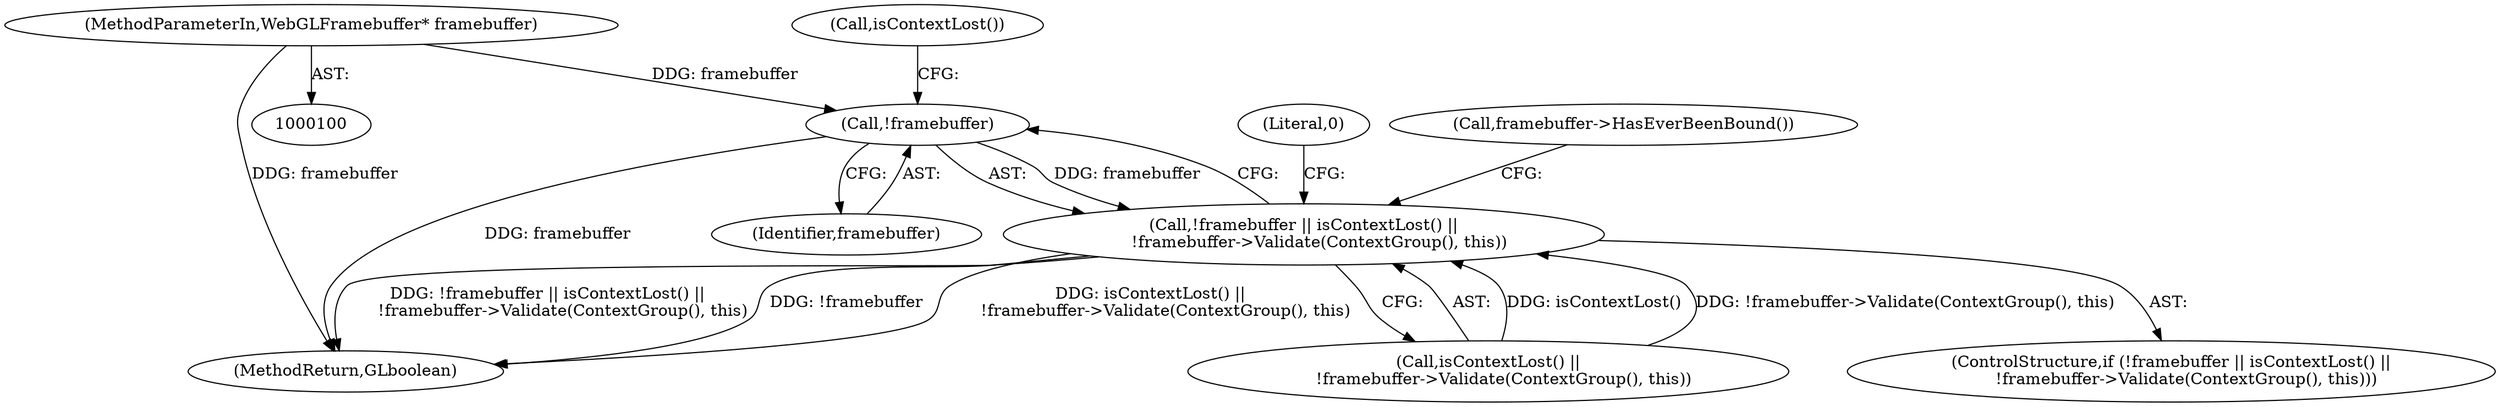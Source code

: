 digraph "0_Chrome_98095c718d7580b5d6715e5bfd8698234ecb4470_6@pointer" {
"1000105" [label="(Call,!framebuffer)"];
"1000101" [label="(MethodParameterIn,WebGLFramebuffer* framebuffer)"];
"1000104" [label="(Call,!framebuffer || isContextLost() ||\n      !framebuffer->Validate(ContextGroup(), this))"];
"1000103" [label="(ControlStructure,if (!framebuffer || isContextLost() ||\n      !framebuffer->Validate(ContextGroup(), this)))"];
"1000114" [label="(Literal,0)"];
"1000127" [label="(MethodReturn,GLboolean)"];
"1000105" [label="(Call,!framebuffer)"];
"1000101" [label="(MethodParameterIn,WebGLFramebuffer* framebuffer)"];
"1000117" [label="(Call,framebuffer->HasEverBeenBound())"];
"1000108" [label="(Call,isContextLost())"];
"1000106" [label="(Identifier,framebuffer)"];
"1000104" [label="(Call,!framebuffer || isContextLost() ||\n      !framebuffer->Validate(ContextGroup(), this))"];
"1000107" [label="(Call,isContextLost() ||\n      !framebuffer->Validate(ContextGroup(), this))"];
"1000105" -> "1000104"  [label="AST: "];
"1000105" -> "1000106"  [label="CFG: "];
"1000106" -> "1000105"  [label="AST: "];
"1000108" -> "1000105"  [label="CFG: "];
"1000104" -> "1000105"  [label="CFG: "];
"1000105" -> "1000127"  [label="DDG: framebuffer"];
"1000105" -> "1000104"  [label="DDG: framebuffer"];
"1000101" -> "1000105"  [label="DDG: framebuffer"];
"1000101" -> "1000100"  [label="AST: "];
"1000101" -> "1000127"  [label="DDG: framebuffer"];
"1000104" -> "1000103"  [label="AST: "];
"1000104" -> "1000107"  [label="CFG: "];
"1000107" -> "1000104"  [label="AST: "];
"1000114" -> "1000104"  [label="CFG: "];
"1000117" -> "1000104"  [label="CFG: "];
"1000104" -> "1000127"  [label="DDG: isContextLost() ||\n      !framebuffer->Validate(ContextGroup(), this)"];
"1000104" -> "1000127"  [label="DDG: !framebuffer || isContextLost() ||\n      !framebuffer->Validate(ContextGroup(), this)"];
"1000104" -> "1000127"  [label="DDG: !framebuffer"];
"1000107" -> "1000104"  [label="DDG: isContextLost()"];
"1000107" -> "1000104"  [label="DDG: !framebuffer->Validate(ContextGroup(), this)"];
}
